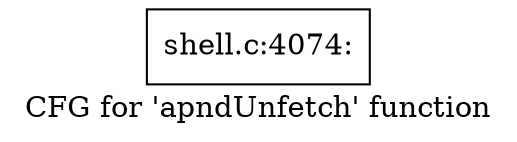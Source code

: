 digraph "CFG for 'apndUnfetch' function" {
	label="CFG for 'apndUnfetch' function";

	Node0x560276915b40 [shape=record,label="{shell.c:4074:}"];
}
